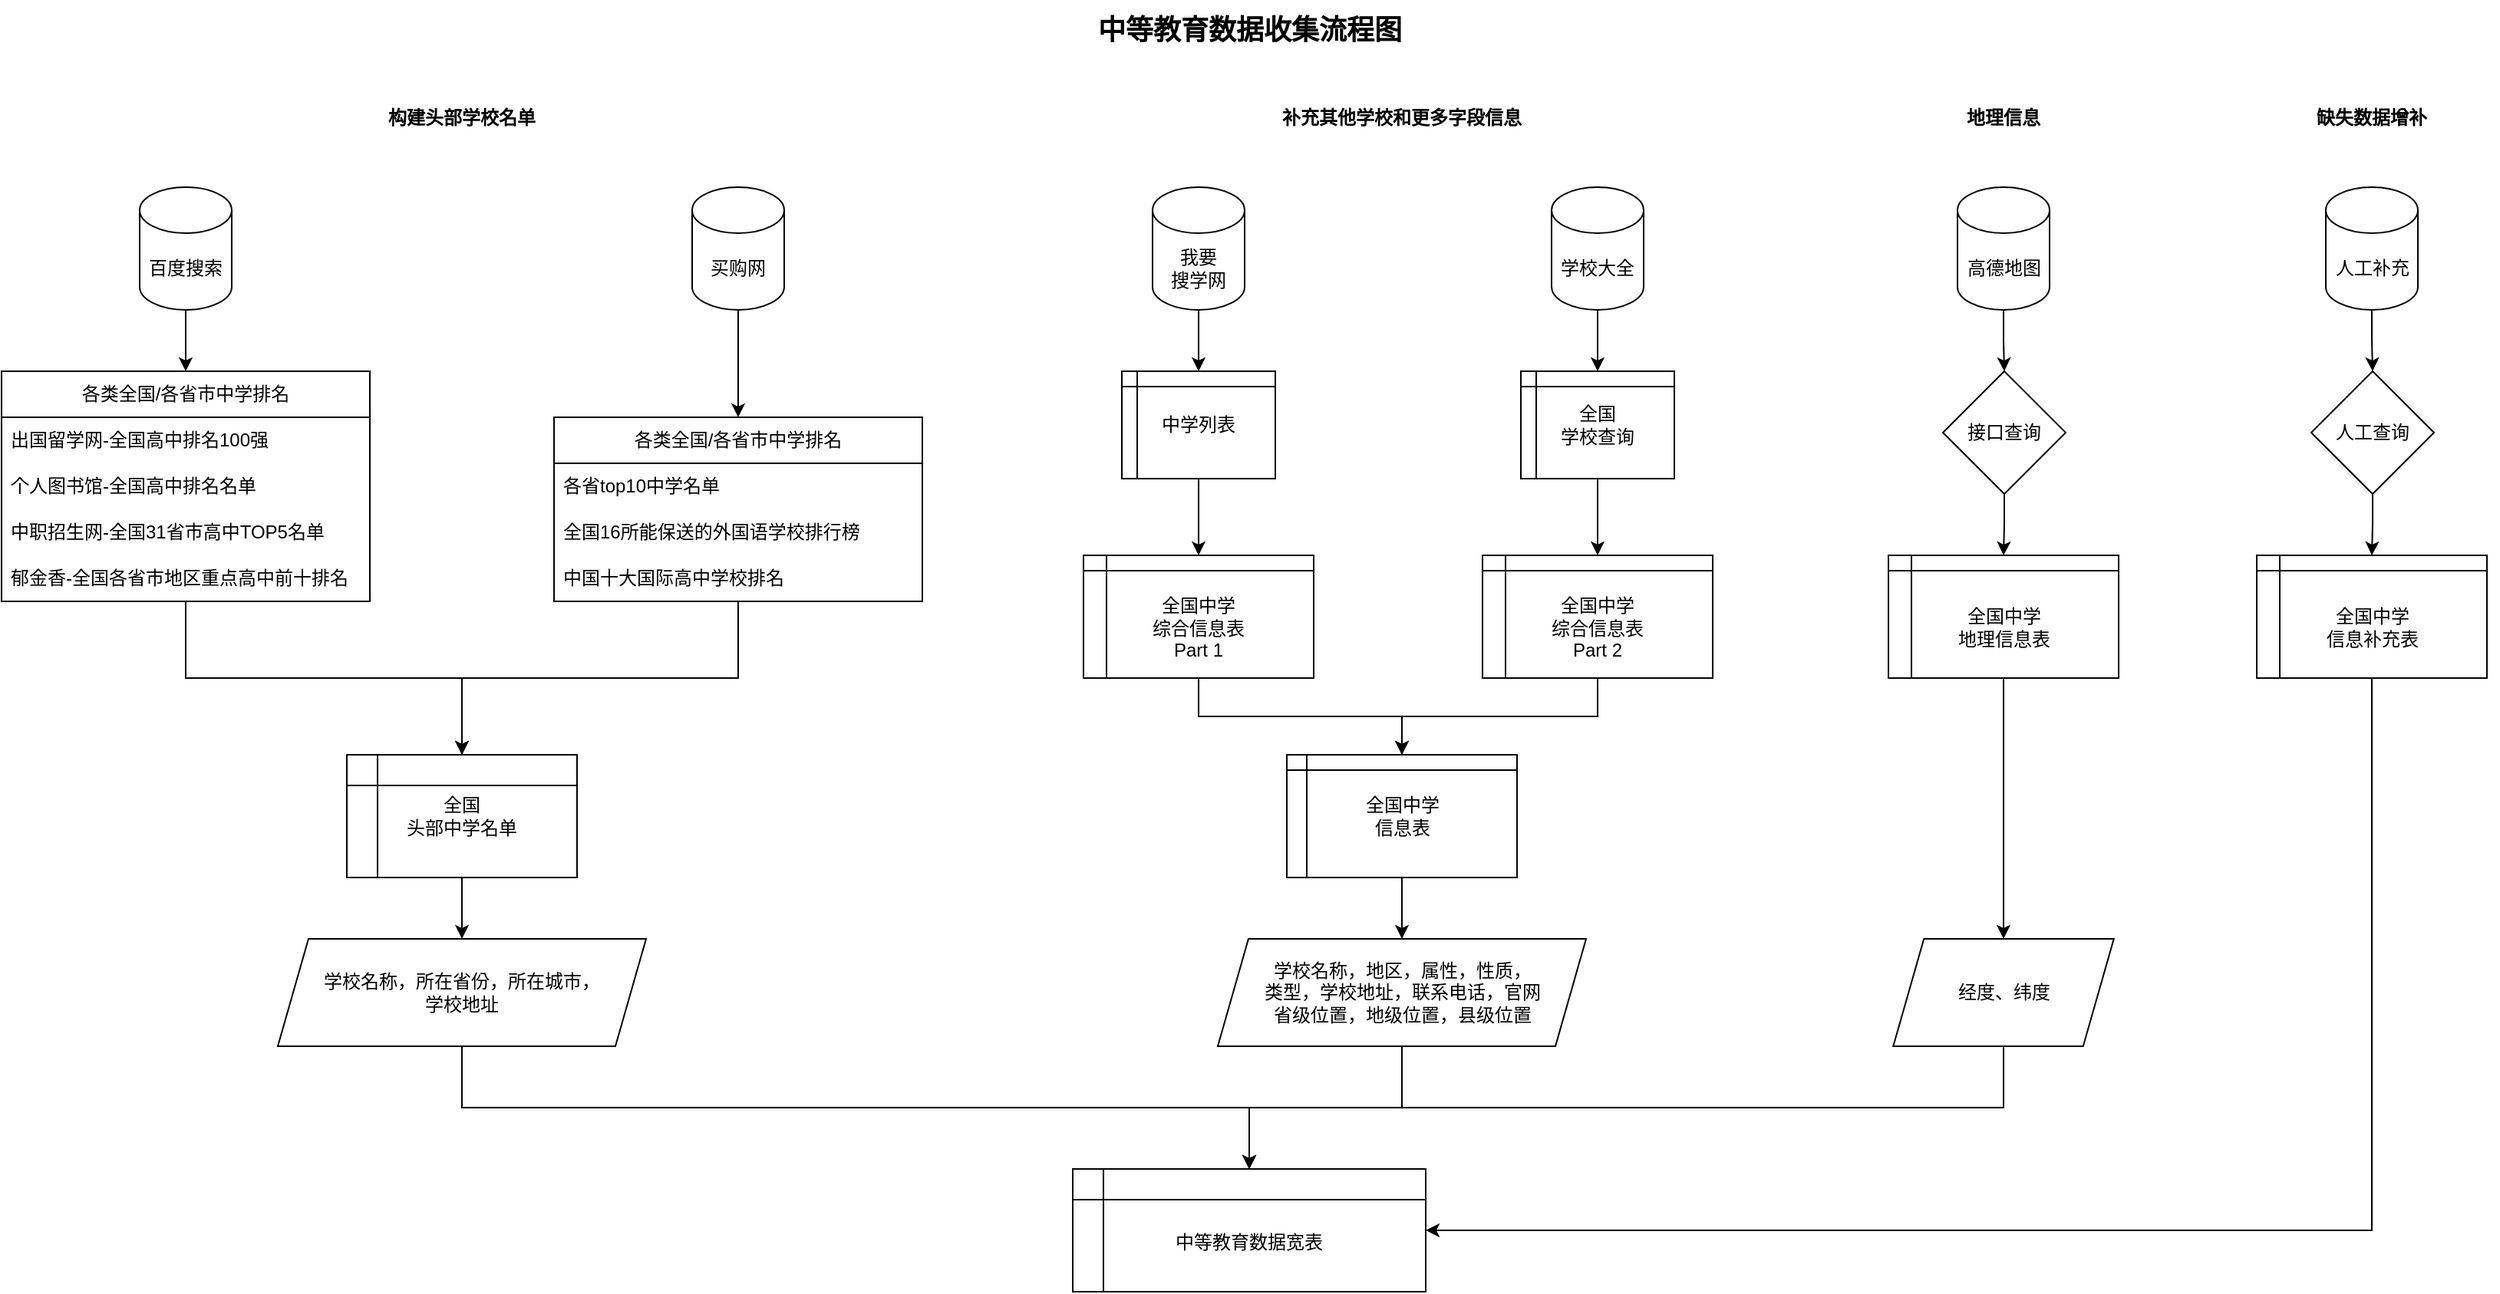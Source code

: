 <mxfile version="20.8.5" type="device"><diagram id="jbaBNE4Gf2p5gsu9LDrG" name="第 1 页"><mxGraphModel dx="2338" dy="1050" grid="1" gridSize="10" guides="1" tooltips="1" connect="1" arrows="1" fold="1" page="1" pageScale="1" pageWidth="1800" pageHeight="900" math="0" shadow="0"><root><mxCell id="0"/><mxCell id="1" parent="0"/><mxCell id="mv9f9bP3nl43zWjRMXDZ-7" style="edgeStyle=orthogonalEdgeStyle;rounded=0;orthogonalLoop=1;jettySize=auto;html=1;exitX=0.5;exitY=1;exitDx=0;exitDy=0;exitPerimeter=0;" parent="1" source="mv9f9bP3nl43zWjRMXDZ-1" target="mv9f9bP3nl43zWjRMXDZ-3" edge="1"><mxGeometry relative="1" as="geometry"/></mxCell><mxCell id="mv9f9bP3nl43zWjRMXDZ-1" value="百度搜索" style="shape=cylinder3;whiteSpace=wrap;html=1;boundedLbl=1;backgroundOutline=1;size=15;" parent="1" vertex="1"><mxGeometry x="177" y="152" width="60" height="80" as="geometry"/></mxCell><mxCell id="mv9f9bP3nl43zWjRMXDZ-2" value="&lt;b&gt;构建头部学校名单&lt;/b&gt;" style="text;html=1;strokeColor=none;fillColor=none;align=center;verticalAlign=middle;whiteSpace=wrap;rounded=0;" parent="1" vertex="1"><mxGeometry x="337" y="92" width="100" height="30" as="geometry"/></mxCell><mxCell id="mv9f9bP3nl43zWjRMXDZ-3" value="各类全国/各省市中学排名" style="swimlane;fontStyle=0;childLayout=stackLayout;horizontal=1;startSize=30;horizontalStack=0;resizeParent=1;resizeParentMax=0;resizeLast=0;collapsible=1;marginBottom=0;whiteSpace=wrap;html=1;" parent="1" vertex="1"><mxGeometry x="87" y="272" width="240" height="150" as="geometry"/></mxCell><mxCell id="mv9f9bP3nl43zWjRMXDZ-4" value="出国留学网-全国高中排名100强" style="text;strokeColor=none;fillColor=none;align=left;verticalAlign=middle;spacingLeft=4;spacingRight=4;overflow=hidden;points=[[0,0.5],[1,0.5]];portConstraint=eastwest;rotatable=0;whiteSpace=wrap;html=1;" parent="mv9f9bP3nl43zWjRMXDZ-3" vertex="1"><mxGeometry y="30" width="240" height="30" as="geometry"/></mxCell><mxCell id="mv9f9bP3nl43zWjRMXDZ-5" value="个人图书馆-全国高中排名名单" style="text;strokeColor=none;fillColor=none;align=left;verticalAlign=middle;spacingLeft=4;spacingRight=4;overflow=hidden;points=[[0,0.5],[1,0.5]];portConstraint=eastwest;rotatable=0;whiteSpace=wrap;html=1;" parent="mv9f9bP3nl43zWjRMXDZ-3" vertex="1"><mxGeometry y="60" width="240" height="30" as="geometry"/></mxCell><mxCell id="mv9f9bP3nl43zWjRMXDZ-6" value="中职招生网-全国31省市高中TOP5名单" style="text;strokeColor=none;fillColor=none;align=left;verticalAlign=middle;spacingLeft=4;spacingRight=4;overflow=hidden;points=[[0,0.5],[1,0.5]];portConstraint=eastwest;rotatable=0;whiteSpace=wrap;html=1;" parent="mv9f9bP3nl43zWjRMXDZ-3" vertex="1"><mxGeometry y="90" width="240" height="30" as="geometry"/></mxCell><mxCell id="mv9f9bP3nl43zWjRMXDZ-9" value="郁金香-全国各省市地区重点高中前十排名" style="text;strokeColor=none;fillColor=none;align=left;verticalAlign=middle;spacingLeft=4;spacingRight=4;overflow=hidden;points=[[0,0.5],[1,0.5]];portConstraint=eastwest;rotatable=0;whiteSpace=wrap;html=1;" parent="mv9f9bP3nl43zWjRMXDZ-3" vertex="1"><mxGeometry y="120" width="240" height="30" as="geometry"/></mxCell><mxCell id="mv9f9bP3nl43zWjRMXDZ-17" style="edgeStyle=orthogonalEdgeStyle;rounded=0;orthogonalLoop=1;jettySize=auto;html=1;exitX=0.5;exitY=1;exitDx=0;exitDy=0;exitPerimeter=0;" parent="1" source="mv9f9bP3nl43zWjRMXDZ-10" target="mv9f9bP3nl43zWjRMXDZ-12" edge="1"><mxGeometry relative="1" as="geometry"/></mxCell><mxCell id="mv9f9bP3nl43zWjRMXDZ-10" value="买购网" style="shape=cylinder3;whiteSpace=wrap;html=1;boundedLbl=1;backgroundOutline=1;size=15;" parent="1" vertex="1"><mxGeometry x="537" y="152" width="60" height="80" as="geometry"/></mxCell><mxCell id="mv9f9bP3nl43zWjRMXDZ-12" value="各类全国/各省市中学排名" style="swimlane;fontStyle=0;childLayout=stackLayout;horizontal=1;startSize=30;horizontalStack=0;resizeParent=1;resizeParentMax=0;resizeLast=0;collapsible=1;marginBottom=0;whiteSpace=wrap;html=1;" parent="1" vertex="1"><mxGeometry x="447" y="302" width="240" height="120" as="geometry"/></mxCell><mxCell id="mv9f9bP3nl43zWjRMXDZ-13" value="各省top10中学名单" style="text;strokeColor=none;fillColor=none;align=left;verticalAlign=middle;spacingLeft=4;spacingRight=4;overflow=hidden;points=[[0,0.5],[1,0.5]];portConstraint=eastwest;rotatable=0;whiteSpace=wrap;html=1;" parent="mv9f9bP3nl43zWjRMXDZ-12" vertex="1"><mxGeometry y="30" width="240" height="30" as="geometry"/></mxCell><mxCell id="mv9f9bP3nl43zWjRMXDZ-14" value="全国16所能保送的外国语学校排行榜" style="text;strokeColor=none;fillColor=none;align=left;verticalAlign=middle;spacingLeft=4;spacingRight=4;overflow=hidden;points=[[0,0.5],[1,0.5]];portConstraint=eastwest;rotatable=0;whiteSpace=wrap;html=1;" parent="mv9f9bP3nl43zWjRMXDZ-12" vertex="1"><mxGeometry y="60" width="240" height="30" as="geometry"/></mxCell><mxCell id="mv9f9bP3nl43zWjRMXDZ-15" value="中国十大国际高中学校排名" style="text;strokeColor=none;fillColor=none;align=left;verticalAlign=middle;spacingLeft=4;spacingRight=4;overflow=hidden;points=[[0,0.5],[1,0.5]];portConstraint=eastwest;rotatable=0;whiteSpace=wrap;html=1;" parent="mv9f9bP3nl43zWjRMXDZ-12" vertex="1"><mxGeometry y="90" width="240" height="30" as="geometry"/></mxCell><mxCell id="mv9f9bP3nl43zWjRMXDZ-23" style="edgeStyle=orthogonalEdgeStyle;rounded=0;orthogonalLoop=1;jettySize=auto;html=1;exitX=0.5;exitY=1;exitDx=0;exitDy=0;" parent="1" source="mv9f9bP3nl43zWjRMXDZ-18" target="mv9f9bP3nl43zWjRMXDZ-21" edge="1"><mxGeometry relative="1" as="geometry"/></mxCell><mxCell id="mv9f9bP3nl43zWjRMXDZ-18" value="全国&lt;br&gt;头部中学名单" style="shape=internalStorage;whiteSpace=wrap;html=1;backgroundOutline=1;" parent="1" vertex="1"><mxGeometry x="312" y="522" width="150" height="80" as="geometry"/></mxCell><mxCell id="mv9f9bP3nl43zWjRMXDZ-20" style="edgeStyle=orthogonalEdgeStyle;rounded=0;orthogonalLoop=1;jettySize=auto;html=1;exitX=0.5;exitY=1;exitDx=0;exitDy=0;entryX=0.5;entryY=0;entryDx=0;entryDy=0;exitPerimeter=0;" parent="1" source="mv9f9bP3nl43zWjRMXDZ-9" target="mv9f9bP3nl43zWjRMXDZ-18" edge="1"><mxGeometry relative="1" as="geometry"/></mxCell><mxCell id="mv9f9bP3nl43zWjRMXDZ-50" style="edgeStyle=orthogonalEdgeStyle;rounded=0;orthogonalLoop=1;jettySize=auto;html=1;exitX=0.5;exitY=1;exitDx=0;exitDy=0;entryX=0.5;entryY=0;entryDx=0;entryDy=0;" parent="1" source="mv9f9bP3nl43zWjRMXDZ-21" target="mv9f9bP3nl43zWjRMXDZ-49" edge="1"><mxGeometry relative="1" as="geometry"/></mxCell><mxCell id="mv9f9bP3nl43zWjRMXDZ-21" value="学校名称，所在省份，所在城市，&lt;br&gt;学校地址" style="shape=parallelogram;perimeter=parallelogramPerimeter;whiteSpace=wrap;html=1;fixedSize=1;" parent="1" vertex="1"><mxGeometry x="267" y="642" width="240" height="70" as="geometry"/></mxCell><mxCell id="mv9f9bP3nl43zWjRMXDZ-22" style="edgeStyle=orthogonalEdgeStyle;rounded=0;orthogonalLoop=1;jettySize=auto;html=1;exitX=0.5;exitY=1;exitDx=0;exitDy=0;entryX=0.5;entryY=0;entryDx=0;entryDy=0;exitPerimeter=0;" parent="1" source="mv9f9bP3nl43zWjRMXDZ-15" target="mv9f9bP3nl43zWjRMXDZ-18" edge="1"><mxGeometry relative="1" as="geometry"/></mxCell><mxCell id="mv9f9bP3nl43zWjRMXDZ-26" style="edgeStyle=orthogonalEdgeStyle;rounded=0;orthogonalLoop=1;jettySize=auto;html=1;exitX=0.5;exitY=1;exitDx=0;exitDy=0;exitPerimeter=0;" parent="1" source="mv9f9bP3nl43zWjRMXDZ-24" target="mv9f9bP3nl43zWjRMXDZ-25" edge="1"><mxGeometry relative="1" as="geometry"/></mxCell><mxCell id="mv9f9bP3nl43zWjRMXDZ-24" value="我要&lt;br&gt;搜学网" style="shape=cylinder3;whiteSpace=wrap;html=1;boundedLbl=1;backgroundOutline=1;size=15;" parent="1" vertex="1"><mxGeometry x="837" y="152" width="60" height="80" as="geometry"/></mxCell><mxCell id="mv9f9bP3nl43zWjRMXDZ-28" style="edgeStyle=orthogonalEdgeStyle;rounded=0;orthogonalLoop=1;jettySize=auto;html=1;exitX=0.5;exitY=1;exitDx=0;exitDy=0;entryX=0.5;entryY=0;entryDx=0;entryDy=0;" parent="1" source="mv9f9bP3nl43zWjRMXDZ-25" target="mv9f9bP3nl43zWjRMXDZ-27" edge="1"><mxGeometry relative="1" as="geometry"/></mxCell><mxCell id="mv9f9bP3nl43zWjRMXDZ-25" value="中学列表" style="shape=internalStorage;whiteSpace=wrap;html=1;backgroundOutline=1;dx=10;dy=10;" parent="1" vertex="1"><mxGeometry x="817" y="272" width="100" height="70" as="geometry"/></mxCell><mxCell id="mv9f9bP3nl43zWjRMXDZ-36" style="edgeStyle=orthogonalEdgeStyle;rounded=0;orthogonalLoop=1;jettySize=auto;html=1;exitX=0.5;exitY=1;exitDx=0;exitDy=0;" parent="1" source="mv9f9bP3nl43zWjRMXDZ-27" target="mv9f9bP3nl43zWjRMXDZ-34" edge="1"><mxGeometry relative="1" as="geometry"/></mxCell><mxCell id="mv9f9bP3nl43zWjRMXDZ-27" value="&lt;br&gt;全国中学&lt;br&gt;综合信息表&lt;br&gt;Part 1" style="shape=internalStorage;whiteSpace=wrap;html=1;backgroundOutline=1;dx=15;dy=10;" parent="1" vertex="1"><mxGeometry x="792" y="392" width="150" height="80" as="geometry"/></mxCell><mxCell id="mv9f9bP3nl43zWjRMXDZ-31" style="edgeStyle=orthogonalEdgeStyle;rounded=0;orthogonalLoop=1;jettySize=auto;html=1;exitX=0.5;exitY=1;exitDx=0;exitDy=0;exitPerimeter=0;entryX=0.5;entryY=0;entryDx=0;entryDy=0;" parent="1" source="mv9f9bP3nl43zWjRMXDZ-29" target="mv9f9bP3nl43zWjRMXDZ-30" edge="1"><mxGeometry relative="1" as="geometry"/></mxCell><mxCell id="mv9f9bP3nl43zWjRMXDZ-29" value="学校大全" style="shape=cylinder3;whiteSpace=wrap;html=1;boundedLbl=1;backgroundOutline=1;size=15;" parent="1" vertex="1"><mxGeometry x="1097" y="152" width="60" height="80" as="geometry"/></mxCell><mxCell id="mv9f9bP3nl43zWjRMXDZ-33" style="edgeStyle=orthogonalEdgeStyle;rounded=0;orthogonalLoop=1;jettySize=auto;html=1;exitX=0.5;exitY=1;exitDx=0;exitDy=0;" parent="1" source="mv9f9bP3nl43zWjRMXDZ-30" target="mv9f9bP3nl43zWjRMXDZ-32" edge="1"><mxGeometry relative="1" as="geometry"/></mxCell><mxCell id="mv9f9bP3nl43zWjRMXDZ-30" value="全国&lt;br&gt;学校查询" style="shape=internalStorage;whiteSpace=wrap;html=1;backgroundOutline=1;dx=10;dy=10;" parent="1" vertex="1"><mxGeometry x="1077" y="272" width="100" height="70" as="geometry"/></mxCell><mxCell id="mv9f9bP3nl43zWjRMXDZ-39" style="edgeStyle=orthogonalEdgeStyle;rounded=0;orthogonalLoop=1;jettySize=auto;html=1;exitX=0.5;exitY=1;exitDx=0;exitDy=0;entryX=0.5;entryY=0;entryDx=0;entryDy=0;" parent="1" source="mv9f9bP3nl43zWjRMXDZ-32" target="mv9f9bP3nl43zWjRMXDZ-34" edge="1"><mxGeometry relative="1" as="geometry"/></mxCell><mxCell id="mv9f9bP3nl43zWjRMXDZ-32" value="&lt;br&gt;全国中学&lt;br&gt;综合信息表&lt;br&gt;Part 2" style="shape=internalStorage;whiteSpace=wrap;html=1;backgroundOutline=1;dx=15;dy=10;" parent="1" vertex="1"><mxGeometry x="1052" y="392" width="150" height="80" as="geometry"/></mxCell><mxCell id="mv9f9bP3nl43zWjRMXDZ-41" style="edgeStyle=orthogonalEdgeStyle;rounded=0;orthogonalLoop=1;jettySize=auto;html=1;exitX=0.5;exitY=1;exitDx=0;exitDy=0;" parent="1" source="mv9f9bP3nl43zWjRMXDZ-34" target="mv9f9bP3nl43zWjRMXDZ-40" edge="1"><mxGeometry relative="1" as="geometry"/></mxCell><mxCell id="mv9f9bP3nl43zWjRMXDZ-34" value="全国中学&lt;br&gt;信息表" style="shape=internalStorage;whiteSpace=wrap;html=1;backgroundOutline=1;dx=13;dy=10;" parent="1" vertex="1"><mxGeometry x="924.5" y="522" width="150" height="80" as="geometry"/></mxCell><mxCell id="mv9f9bP3nl43zWjRMXDZ-35" value="&lt;b&gt;补充其他学校和更多字段信息&lt;/b&gt;" style="text;html=1;strokeColor=none;fillColor=none;align=center;verticalAlign=middle;whiteSpace=wrap;rounded=0;" parent="1" vertex="1"><mxGeometry x="917" y="92" width="165" height="30" as="geometry"/></mxCell><mxCell id="mv9f9bP3nl43zWjRMXDZ-51" style="edgeStyle=orthogonalEdgeStyle;rounded=0;orthogonalLoop=1;jettySize=auto;html=1;exitX=0.5;exitY=1;exitDx=0;exitDy=0;" parent="1" source="mv9f9bP3nl43zWjRMXDZ-40" target="mv9f9bP3nl43zWjRMXDZ-49" edge="1"><mxGeometry relative="1" as="geometry"/></mxCell><mxCell id="mv9f9bP3nl43zWjRMXDZ-40" value="学校名称，地区，属性，性质，&lt;br&gt;类型，学校地址，联系电话，官网&lt;br&gt;省级位置，地级位置，县级位置" style="shape=parallelogram;perimeter=parallelogramPerimeter;whiteSpace=wrap;html=1;fixedSize=1;" parent="1" vertex="1"><mxGeometry x="879.5" y="642" width="240" height="70" as="geometry"/></mxCell><mxCell id="mv9f9bP3nl43zWjRMXDZ-42" value="&lt;b&gt;缺失数据增补&lt;/b&gt;" style="text;html=1;strokeColor=none;fillColor=none;align=center;verticalAlign=middle;whiteSpace=wrap;rounded=0;" parent="1" vertex="1"><mxGeometry x="1549" y="92" width="165" height="30" as="geometry"/></mxCell><mxCell id="mv9f9bP3nl43zWjRMXDZ-47" style="edgeStyle=orthogonalEdgeStyle;rounded=0;orthogonalLoop=1;jettySize=auto;html=1;exitX=0.5;exitY=1;exitDx=0;exitDy=0;exitPerimeter=0;" parent="1" source="mv9f9bP3nl43zWjRMXDZ-43" target="mv9f9bP3nl43zWjRMXDZ-44" edge="1"><mxGeometry relative="1" as="geometry"/></mxCell><mxCell id="mv9f9bP3nl43zWjRMXDZ-43" value="人工补充" style="shape=cylinder3;whiteSpace=wrap;html=1;boundedLbl=1;backgroundOutline=1;size=15;" parent="1" vertex="1"><mxGeometry x="1601.5" y="152" width="60" height="80" as="geometry"/></mxCell><mxCell id="mv9f9bP3nl43zWjRMXDZ-48" style="edgeStyle=orthogonalEdgeStyle;rounded=0;orthogonalLoop=1;jettySize=auto;html=1;exitX=0.5;exitY=1;exitDx=0;exitDy=0;entryX=0.5;entryY=0;entryDx=0;entryDy=0;" parent="1" source="mv9f9bP3nl43zWjRMXDZ-44" target="mv9f9bP3nl43zWjRMXDZ-46" edge="1"><mxGeometry relative="1" as="geometry"/></mxCell><mxCell id="mv9f9bP3nl43zWjRMXDZ-44" value="人工查询" style="rhombus;whiteSpace=wrap;html=1;" parent="1" vertex="1"><mxGeometry x="1592" y="272" width="80" height="80" as="geometry"/></mxCell><mxCell id="mv9f9bP3nl43zWjRMXDZ-52" style="edgeStyle=orthogonalEdgeStyle;rounded=0;orthogonalLoop=1;jettySize=auto;html=1;exitX=0.5;exitY=1;exitDx=0;exitDy=0;entryX=1;entryY=0.5;entryDx=0;entryDy=0;" parent="1" source="mv9f9bP3nl43zWjRMXDZ-46" target="mv9f9bP3nl43zWjRMXDZ-49" edge="1"><mxGeometry relative="1" as="geometry"/></mxCell><mxCell id="mv9f9bP3nl43zWjRMXDZ-46" value="&lt;br&gt;全国中学&lt;br&gt;信息补充表" style="shape=internalStorage;whiteSpace=wrap;html=1;backgroundOutline=1;dx=15;dy=10;" parent="1" vertex="1"><mxGeometry x="1556.5" y="392" width="150" height="80" as="geometry"/></mxCell><mxCell id="mv9f9bP3nl43zWjRMXDZ-49" value="&lt;br&gt;中等教育数据宽表" style="shape=internalStorage;whiteSpace=wrap;html=1;backgroundOutline=1;" parent="1" vertex="1"><mxGeometry x="785" y="792" width="230" height="80" as="geometry"/></mxCell><mxCell id="hPredUbpPgm6YYBOGjFJ-1" value="&lt;font style=&quot;font-size: 18px;&quot;&gt;&lt;b&gt;中等教育数据收集流程图&lt;/b&gt;&lt;/font&gt;" style="text;html=1;align=center;verticalAlign=middle;resizable=0;points=[];autosize=1;strokeColor=none;fillColor=none;" parent="1" vertex="1"><mxGeometry x="790" y="30" width="220" height="40" as="geometry"/></mxCell><mxCell id="PEGRGXPUW48JdXHVSEkw-1" value="&lt;b&gt;地理信息&lt;/b&gt;" style="text;html=1;strokeColor=none;fillColor=none;align=center;verticalAlign=middle;whiteSpace=wrap;rounded=0;" vertex="1" parent="1"><mxGeometry x="1309" y="92" width="165" height="30" as="geometry"/></mxCell><mxCell id="PEGRGXPUW48JdXHVSEkw-2" style="edgeStyle=orthogonalEdgeStyle;rounded=0;orthogonalLoop=1;jettySize=auto;html=1;exitX=0.5;exitY=1;exitDx=0;exitDy=0;exitPerimeter=0;" edge="1" parent="1" source="PEGRGXPUW48JdXHVSEkw-3" target="PEGRGXPUW48JdXHVSEkw-5"><mxGeometry relative="1" as="geometry"/></mxCell><mxCell id="PEGRGXPUW48JdXHVSEkw-3" value="高德地图" style="shape=cylinder3;whiteSpace=wrap;html=1;boundedLbl=1;backgroundOutline=1;size=15;" vertex="1" parent="1"><mxGeometry x="1361.5" y="152" width="60" height="80" as="geometry"/></mxCell><mxCell id="PEGRGXPUW48JdXHVSEkw-4" style="edgeStyle=orthogonalEdgeStyle;rounded=0;orthogonalLoop=1;jettySize=auto;html=1;exitX=0.5;exitY=1;exitDx=0;exitDy=0;entryX=0.5;entryY=0;entryDx=0;entryDy=0;" edge="1" parent="1" source="PEGRGXPUW48JdXHVSEkw-5" target="PEGRGXPUW48JdXHVSEkw-6"><mxGeometry relative="1" as="geometry"/></mxCell><mxCell id="PEGRGXPUW48JdXHVSEkw-5" value="接口查询" style="rhombus;whiteSpace=wrap;html=1;" vertex="1" parent="1"><mxGeometry x="1352" y="272" width="80" height="80" as="geometry"/></mxCell><mxCell id="PEGRGXPUW48JdXHVSEkw-8" style="edgeStyle=orthogonalEdgeStyle;rounded=0;orthogonalLoop=1;jettySize=auto;html=1;exitX=0.5;exitY=1;exitDx=0;exitDy=0;" edge="1" parent="1" source="PEGRGXPUW48JdXHVSEkw-6" target="PEGRGXPUW48JdXHVSEkw-7"><mxGeometry relative="1" as="geometry"/></mxCell><mxCell id="PEGRGXPUW48JdXHVSEkw-6" value="&lt;br&gt;全国中学&lt;br&gt;地理信息表" style="shape=internalStorage;whiteSpace=wrap;html=1;backgroundOutline=1;dx=15;dy=10;" vertex="1" parent="1"><mxGeometry x="1316.5" y="392" width="150" height="80" as="geometry"/></mxCell><mxCell id="PEGRGXPUW48JdXHVSEkw-9" style="edgeStyle=orthogonalEdgeStyle;rounded=0;orthogonalLoop=1;jettySize=auto;html=1;exitX=0.5;exitY=1;exitDx=0;exitDy=0;" edge="1" parent="1" source="PEGRGXPUW48JdXHVSEkw-7" target="mv9f9bP3nl43zWjRMXDZ-49"><mxGeometry relative="1" as="geometry"/></mxCell><mxCell id="PEGRGXPUW48JdXHVSEkw-7" value="经度、纬度" style="shape=parallelogram;perimeter=parallelogramPerimeter;whiteSpace=wrap;html=1;fixedSize=1;" vertex="1" parent="1"><mxGeometry x="1319.63" y="642" width="143.75" height="70" as="geometry"/></mxCell></root></mxGraphModel></diagram></mxfile>